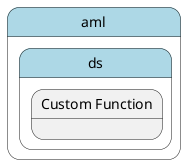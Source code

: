 @startuml
left to right direction


state "aml" as aml #lightblue {
state "ds" as amlds #lightblue {
}
}


state amlds #lightblue {
    state "Custom Function" as dsfunction {
    }
}





@enduml
